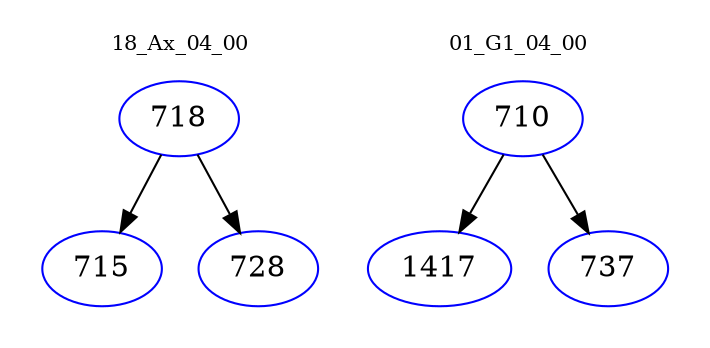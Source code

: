 digraph{
subgraph cluster_0 {
color = white
label = "18_Ax_04_00";
fontsize=10;
T0_718 [label="718", color="blue"]
T0_718 -> T0_715 [color="black"]
T0_715 [label="715", color="blue"]
T0_718 -> T0_728 [color="black"]
T0_728 [label="728", color="blue"]
}
subgraph cluster_1 {
color = white
label = "01_G1_04_00";
fontsize=10;
T1_710 [label="710", color="blue"]
T1_710 -> T1_1417 [color="black"]
T1_1417 [label="1417", color="blue"]
T1_710 -> T1_737 [color="black"]
T1_737 [label="737", color="blue"]
}
}

